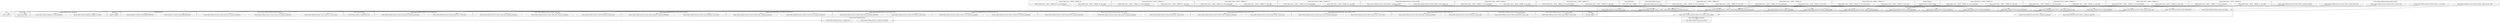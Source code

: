 digraph {
graph [overlap=false]
subgraph cluster_Moose_Meta_Class___ANON___SERIAL_25 {
	label="Moose::Meta::Class::__ANON__::SERIAL::25";
	"Moose::Meta::Class::__ANON__::SERIAL::25::_get_value";
	"Moose::Meta::Class::__ANON__::SERIAL::25::_eval_environment";
}
subgraph cluster_Moose_Meta_Method_Accessor_Native_Hash_set {
	label="Moose::Meta::Method::Accessor::Native::Hash::set";
	"Moose::Meta::Method::Accessor::Native::Hash::set::_minimum_arguments";
	"Moose::Meta::Method::Accessor::Native::Hash::set::_return_value";
	"Moose::Meta::Method::Accessor::Native::Hash::set::_maximum_arguments";
}
subgraph cluster_Moose_Meta_Class___ANON___SERIAL_32 {
	label="Moose::Meta::Class::__ANON__::SERIAL::32";
	"Moose::Meta::Class::__ANON__::SERIAL::32::_get_value";
	"Moose::Meta::Class::__ANON__::SERIAL::32::_eval_environment";
}
subgraph cluster_Moose_Meta_Class___ANON___SERIAL_22 {
	label="Moose::Meta::Class::__ANON__::SERIAL::22";
	"Moose::Meta::Class::__ANON__::SERIAL::22::_eval_environment";
	"Moose::Meta::Class::__ANON__::SERIAL::22::_get_value";
}
subgraph cluster_Moose_Meta_Class___ANON___SERIAL_18 {
	label="Moose::Meta::Class::__ANON__::SERIAL::18";
	"Moose::Meta::Class::__ANON__::SERIAL::18::_get_value";
	"Moose::Meta::Class::__ANON__::SERIAL::18::_eval_environment";
}
subgraph cluster_Moose_Meta_Method {
	label="Moose::Meta::Method";
	"Moose::Meta::Method::_inline_throw_error";
}
subgraph cluster_Moose_Meta_Method_Accessor_Native_Hash_keys {
	label="Moose::Meta::Method::Accessor::Native::Hash::keys";
	"Moose::Meta::Method::Accessor::Native::Hash::keys::_maximum_arguments";
	"Moose::Meta::Method::Accessor::Native::Hash::keys::_return_value";
}
subgraph cluster_Moose_Meta_Method_Accessor_Native {
	label="Moose::Meta::Method::Accessor::Native";
	"Moose::Meta::Method::Accessor::Native::BEGIN@9";
	"Moose::Meta::Method::Accessor::Native::_initialize_body";
	"Moose::Meta::Method::Accessor::Native::root_types";
	"Moose::Meta::Method::Accessor::Native::_maximum_arguments";
	"Moose::Meta::Method::Accessor::Native::__ANON__[Moose/Meta/Method/Accessor/Native.pm:125]";
	"Moose::Meta::Method::Accessor::Native::_new";
	"Moose::Meta::Method::Accessor::Native::__ANON__[Moose/Meta/Method/Accessor/Native.pm:156]";
	"Moose::Meta::Method::Accessor::Native::BEGIN@12";
	"Moose::Meta::Method::Accessor::Native::BEGIN@164";
	"Moose::Meta::Method::Accessor::Native::_slot_access_can_be_inlined";
	"Moose::Meta::Method::Accessor::Native::_inline_check_argument_count";
	"Moose::Meta::Method::Accessor::Native::_inline_return_value";
	"Moose::Meta::Method::Accessor::Native::BEGIN@15";
	"Moose::Meta::Method::Accessor::Native::_inline_curried_arguments";
	"Moose::Meta::Method::Accessor::Native::BEGIN@10";
	"Moose::Meta::Method::Accessor::Native::BEGIN@13";
	"Moose::Meta::Method::Accessor::Native::_minimum_arguments";
	"Moose::Meta::Method::Accessor::Native::BEGIN@2";
}
subgraph cluster_Moose_Meta_Class___ANON___SERIAL_9 {
	label="Moose::Meta::Class::__ANON__::SERIAL::9";
	"Moose::Meta::Class::__ANON__::SERIAL::9::_get_value";
	"Moose::Meta::Class::__ANON__::SERIAL::9::_eval_environment";
}
subgraph cluster_Moose_Meta_Class___ANON___SERIAL_20 {
	label="Moose::Meta::Class::__ANON__::SERIAL::20";
	"Moose::Meta::Class::__ANON__::SERIAL::20::_get_value";
	"Moose::Meta::Class::__ANON__::SERIAL::20::_eval_environment";
}
subgraph cluster_Moose_Meta_Method_Accessor_Native_Array_get {
	label="Moose::Meta::Method::Accessor::Native::Array::get";
	"Moose::Meta::Method::Accessor::Native::Array::get::_maximum_arguments";
	"Moose::Meta::Method::Accessor::Native::Array::get::_return_value";
	"Moose::Meta::Method::Accessor::Native::Array::get::_minimum_arguments";
}
subgraph cluster_Class_MOP_Class_ {
	label="Class::MOP::Class:";
	"Class::MOP::Class:::around";
}
subgraph cluster_Moose_Meta_Method_Accessor {
	label="Moose::Meta::Method::Accessor";
	"Moose::Meta::Method::Accessor::_compile_code";
	"Moose::Meta::Method::Accessor::_instance_is_inlinable";
}
subgraph cluster_Moose_Meta_Method_Accessor_Native_Array_elements {
	label="Moose::Meta::Method::Accessor::Native::Array::elements";
	"Moose::Meta::Method::Accessor::Native::Array::elements::_maximum_arguments";
	"Moose::Meta::Method::Accessor::Native::Array::elements::_return_value";
}
subgraph cluster_warnings {
	label="warnings";
	"warnings::import";
}
subgraph cluster_Class_MOP_Method_Accessor {
	label="Class::MOP::Method::Accessor";
	"Class::MOP::Method::Accessor::new";
}
subgraph cluster_Moose_Meta_Class___ANON___SERIAL_26 {
	label="Moose::Meta::Class::__ANON__::SERIAL::26";
	"Moose::Meta::Class::__ANON__::SERIAL::26::_get_value";
	"Moose::Meta::Class::__ANON__::SERIAL::26::_eval_environment";
}
subgraph cluster_Moose_Meta_Method_Accessor_Native_Counter_dec {
	label="Moose::Meta::Method::Accessor::Native::Counter::dec";
	"Moose::Meta::Method::Accessor::Native::Counter::dec::_maximum_arguments";
	"Moose::Meta::Method::Accessor::Native::Counter::dec::_minimum_arguments";
}
subgraph cluster_Moose_Role {
	label="Moose::Role";
	"Moose::Role::super";
}
subgraph cluster_Moose_Meta_Method_Accessor_Native_Array_push {
	label="Moose::Meta::Method::Accessor::Native::Array::push";
	"Moose::Meta::Method::Accessor::Native::Array::push::_return_value";
}
subgraph cluster_Moose_Meta_Class___ANON___SERIAL_19 {
	label="Moose::Meta::Class::__ANON__::SERIAL::19";
	"Moose::Meta::Class::__ANON__::SERIAL::19::_eval_environment";
	"Moose::Meta::Class::__ANON__::SERIAL::19::_get_value";
}
subgraph cluster_Moose_Meta_Method_Accessor_Native_Array_clear {
	label="Moose::Meta::Method::Accessor::Native::Array::clear";
	"Moose::Meta::Method::Accessor::Native::Array::clear::_return_value";
	"Moose::Meta::Method::Accessor::Native::Array::clear::_maximum_arguments";
}
subgraph cluster_Moose_Meta_Class___ANON___SERIAL_10 {
	label="Moose::Meta::Class::__ANON__::SERIAL::10";
	"Moose::Meta::Class::__ANON__::SERIAL::10::_eval_environment";
	"Moose::Meta::Class::__ANON__::SERIAL::10::_get_value";
}
subgraph cluster_Moose_Meta_Method_Accessor_Native_Reader {
	label="Moose::Meta::Method::Accessor::Native::Reader";
	"Moose::Meta::Method::Accessor::Native::Reader::_generate_method";
	"Moose::Meta::Method::Accessor::Native::Reader::_inline_reader_core";
}
subgraph cluster_Moose_Meta_Method_Accessor_Native_Hash_delete {
	label="Moose::Meta::Method::Accessor::Native::Hash::delete";
	"Moose::Meta::Method::Accessor::Native::Hash::delete::_return_value";
}
subgraph cluster_Class_MOP_Method_Generated {
	label="Class::MOP::Method::Generated";
	"Class::MOP::Method::Generated::is_inline";
}
subgraph cluster_Module_Runtime {
	label="Module::Runtime";
	"Module::Runtime::require_module";
}
subgraph cluster_Exporter {
	label="Exporter";
	"Exporter::import";
}
subgraph cluster_Moose_Meta_Class___ANON___SERIAL_24 {
	label="Moose::Meta::Class::__ANON__::SERIAL::24";
	"Moose::Meta::Class::__ANON__::SERIAL::24::_get_value";
	"Moose::Meta::Class::__ANON__::SERIAL::24::_eval_environment";
}
subgraph cluster_Moose_Meta_Method_Accessor_Native_Counter_inc {
	label="Moose::Meta::Method::Accessor::Native::Counter::inc";
	"Moose::Meta::Method::Accessor::Native::Counter::inc::_minimum_arguments";
	"Moose::Meta::Method::Accessor::Native::Counter::inc::_maximum_arguments";
}
subgraph cluster_Moose_Meta_Class___ANON___SERIAL_12 {
	label="Moose::Meta::Class::__ANON__::SERIAL::12";
	"Moose::Meta::Class::__ANON__::SERIAL::12::_get_value";
	"Moose::Meta::Class::__ANON__::SERIAL::12::_eval_environment";
}
subgraph cluster_Moose_Meta_Class___ANON___SERIAL_21 {
	label="Moose::Meta::Class::__ANON__::SERIAL::21";
	"Moose::Meta::Class::__ANON__::SERIAL::21::_get_value";
	"Moose::Meta::Class::__ANON__::SERIAL::21::_eval_environment";
}
subgraph cluster_Moose_Meta_Class___ANON___SERIAL_11 {
	label="Moose::Meta::Class::__ANON__::SERIAL::11";
	"Moose::Meta::Class::__ANON__::SERIAL::11::_get_value";
	"Moose::Meta::Class::__ANON__::SERIAL::11::_eval_environment";
}
subgraph cluster_Moose_Meta_Method_Accessor_Native_Writer {
	label="Moose::Meta::Method::Accessor::Native::Writer";
	"Moose::Meta::Method::Accessor::Native::Writer::_inline_writer_core";
	"Moose::Meta::Method::Accessor::Native::Writer::_inline_set_new_value";
	"Moose::Meta::Method::Accessor::Native::Writer::_return_value";
	"Moose::Meta::Method::Accessor::Native::Writer::_generate_method";
	"Moose::Meta::Method::Accessor::Native::Writer::_is_root_type";
}
subgraph cluster_Moose_Meta_Method_Accessor_Native_Hash_exists {
	label="Moose::Meta::Method::Accessor::Native::Hash::exists";
	"Moose::Meta::Method::Accessor::Native::Hash::exists::_return_value";
	"Moose::Meta::Method::Accessor::Native::Hash::exists::_minimum_arguments";
	"Moose::Meta::Method::Accessor::Native::Hash::exists::_maximum_arguments";
}
subgraph cluster_Moose_Exporter {
	label="Moose::Exporter";
	"Moose::Exporter::__ANON__[Moose/Exporter.pm:492]";
	"Moose::Exporter::__ANON__[Moose/Exporter.pm:678]";
}
subgraph cluster_Moose_Meta_Method_Accessor_Native_Hash_values {
	label="Moose::Meta::Method::Accessor::Native::Hash::values";
	"Moose::Meta::Method::Accessor::Native::Hash::values::_return_value";
	"Moose::Meta::Method::Accessor::Native::Hash::values::_maximum_arguments";
}
subgraph cluster_Moose_Meta_Method_Accessor_Native_Array_count {
	label="Moose::Meta::Method::Accessor::Native::Array::count";
	"Moose::Meta::Method::Accessor::Native::Array::count::_maximum_arguments";
	"Moose::Meta::Method::Accessor::Native::Array::count::_return_value";
}
subgraph cluster_strict {
	label="strict";
	"strict::import";
}
subgraph cluster_Moose_Meta_Method_Accessor_Native_Hash_get {
	label="Moose::Meta::Method::Accessor::Native::Hash::get";
	"Moose::Meta::Method::Accessor::Native::Hash::get::_return_value";
	"Moose::Meta::Method::Accessor::Native::Hash::get::_minimum_arguments";
}
subgraph cluster_Moose_Meta_Method_Delegation {
	label="Moose::Meta::Method::Delegation";
	"Moose::Meta::Method::Delegation::delegate_to_method";
	"Moose::Meta::Method::Delegation::curried_arguments";
}
"Module::Runtime::require_module" -> "Moose::Meta::Method::Accessor::Native::BEGIN@164";
"Module::Runtime::require_module" -> "Moose::Meta::Method::Accessor::Native::BEGIN@2";
"Moose::Meta::Method::Accessor::Native::_inline_return_value" -> "Moose::Meta::Method::Accessor::Native::Array::elements::_return_value";
"Moose::Meta::Method::Accessor::Native::Writer::_inline_set_new_value" -> "Moose::Meta::Method::Accessor::Native::_slot_access_can_be_inlined";
"Moose::Meta::Method::Accessor::Native::__ANON__[Moose/Meta/Method/Accessor/Native.pm:156]" -> "Moose::Meta::Method::Accessor::Native::_slot_access_can_be_inlined";
"Moose::Meta::Method::Accessor::Native::__ANON__[Moose/Meta/Method/Accessor/Native.pm:125]" -> "Moose::Meta::Method::Accessor::Native::_slot_access_can_be_inlined";
"Moose::Meta::Method::Accessor::Native::_inline_return_value" -> "Moose::Meta::Method::Accessor::Native::Hash::delete::_return_value";
"Moose::Meta::Method::Accessor::Native::_slot_access_can_be_inlined" -> "Moose::Meta::Method::Accessor::_instance_is_inlinable";
"Moose::Meta::Method::Accessor::Native::_inline_return_value" -> "Moose::Meta::Method::Accessor::Native::Array::clear::_return_value";
"Class::MOP::Method::Accessor::new" -> "Moose::Meta::Method::Accessor::Native::_initialize_body";
"Moose::Meta::Method::Accessor::Native::_inline_return_value" -> "Moose::Meta::Method::Accessor::Native::Hash::keys::_return_value";
"Moose::Meta::Method::Accessor::Native::_inline_check_argument_count" -> "Moose::Meta::Method::Accessor::Native::Hash::keys::_maximum_arguments";
"Module::Runtime::require_module" -> "Moose::Meta::Method::Accessor::Native::BEGIN@9";
"Moose::Meta::Method::Accessor::Native::_inline_check_argument_count" -> "Moose::Meta::Method::Accessor::Native::_maximum_arguments";
"Moose::Meta::Method::Accessor::Native::_inline_check_argument_count" -> "Moose::Meta::Method::Accessor::Native::Array::clear::_maximum_arguments";
"Moose::Meta::Method::Accessor::Native::_initialize_body" -> "Moose::Meta::Method::Accessor::_compile_code";
"Moose::Meta::Method::Accessor::Native::_inline_check_argument_count" -> "Moose::Meta::Method::Accessor::Native::Counter::inc::_minimum_arguments";
"Moose::Meta::Method::Accessor::Native::_slot_access_can_be_inlined" -> "Class::MOP::Method::Generated::is_inline";
"Moose::Meta::Method::Accessor::Native::_inline_check_argument_count" -> "Moose::Meta::Method::Accessor::Native::Hash::exists::_maximum_arguments";
"Module::Runtime::require_module" -> "Moose::Meta::Method::Accessor::Native::BEGIN@12";
"Moose::Meta::Method::Accessor::Native::Writer::_inline_writer_core" -> "Moose::Meta::Method::Accessor::Native::_inline_return_value";
"Moose::Meta::Method::Accessor::Native::Reader::_inline_reader_core" -> "Moose::Meta::Method::Accessor::Native::_inline_return_value";
"Moose::Meta::Method::Accessor::Native::_inline_return_value" -> "Moose::Meta::Method::Accessor::Native::Array::push::_return_value";
"Moose::Meta::Method::Accessor::Native::BEGIN@9" -> "strict::import";
"Moose::Meta::Method::Accessor::Native::_inline_check_argument_count" -> "Moose::Meta::Method::Accessor::Native::_minimum_arguments";
"Moose::Meta::Method::Accessor::Native::_initialize_body" -> "Moose::Meta::Method::Accessor::Native::Writer::_generate_method";
"Moose::Meta::Method::Accessor::Native::Writer::_inline_writer_core" -> "Moose::Meta::Method::Accessor::Native::_inline_check_argument_count";
"Moose::Meta::Method::Accessor::Native::Reader::_inline_reader_core" -> "Moose::Meta::Method::Accessor::Native::_inline_check_argument_count";
"Class::MOP::Class:::around" -> "Moose::Meta::Method::Accessor::Native::_inline_check_argument_count";
"Moose::Meta::Method::Accessor::Native::_inline_check_argument_count" -> "Moose::Meta::Method::Accessor::Native::Hash::set::_maximum_arguments";
"Moose::Meta::Method::Accessor::Native::_inline_check_argument_count" -> "Moose::Meta::Method::Accessor::Native::Array::get::_minimum_arguments";
"Moose::Meta::Method::Accessor::Native::BEGIN@164" -> "Moose::Exporter::__ANON__[Moose/Exporter.pm:678]";
"Moose::Meta::Method::Accessor::Native::BEGIN@15" -> "Moose::Exporter::__ANON__[Moose/Exporter.pm:492]";
"Moose::Meta::Method::Accessor::Native::_inline_check_argument_count" -> "Moose::Meta::Method::_inline_throw_error";
"Class::MOP::Method::Accessor::new" -> "Moose::Meta::Method::Accessor::Native::_new";
"Moose::Meta::Method::Accessor::Native::BEGIN@12" -> "Exporter::import";
"Moose::Meta::Method::Accessor::Native::BEGIN@13" -> "Exporter::import";
"Moose::Meta::Method::Accessor::Native::_inline_check_argument_count" -> "Moose::Meta::Method::Accessor::Native::Array::elements::_maximum_arguments";
"Module::Runtime::require_module" -> "Moose::Meta::Method::Accessor::Native::BEGIN@15";
"Moose::Meta::Method::Accessor::Native::BEGIN@10" -> "warnings::import";
"Moose::Meta::Method::Accessor::Native::Writer::_is_root_type" -> "Moose::Meta::Method::Accessor::Native::root_types";
"Moose::Meta::Method::Accessor::Native::_inline_return_value" -> "Moose::Meta::Method::Accessor::Native::Hash::set::_return_value";
"Moose::Meta::Method::Accessor::Native::_inline_return_value" -> "Moose::Meta::Method::Accessor::Native::Array::get::_return_value";
"Moose::Meta::Method::Accessor::Native::__ANON__[Moose/Meta/Method/Accessor/Native.pm:156]" -> "Moose::Meta::Method::Delegation::curried_arguments";
"Moose::Meta::Method::Accessor::Native::_inline_curried_arguments" -> "Moose::Meta::Method::Delegation::curried_arguments";
"Moose::Meta::Class::__ANON__::SERIAL::19::_eval_environment" -> "Moose::Meta::Method::Accessor::Native::__ANON__[Moose/Meta/Method/Accessor/Native.pm:156]";
"Moose::Meta::Class::__ANON__::SERIAL::12::_eval_environment" -> "Moose::Meta::Method::Accessor::Native::__ANON__[Moose/Meta/Method/Accessor/Native.pm:156]";
"Moose::Meta::Class::__ANON__::SERIAL::21::_eval_environment" -> "Moose::Meta::Method::Accessor::Native::__ANON__[Moose/Meta/Method/Accessor/Native.pm:156]";
"Moose::Meta::Class::__ANON__::SERIAL::10::_eval_environment" -> "Moose::Meta::Method::Accessor::Native::__ANON__[Moose/Meta/Method/Accessor/Native.pm:156]";
"Moose::Meta::Class::__ANON__::SERIAL::22::_eval_environment" -> "Moose::Meta::Method::Accessor::Native::__ANON__[Moose/Meta/Method/Accessor/Native.pm:156]";
"Moose::Meta::Class::__ANON__::SERIAL::20::_eval_environment" -> "Moose::Meta::Method::Accessor::Native::__ANON__[Moose/Meta/Method/Accessor/Native.pm:156]";
"Moose::Meta::Class::__ANON__::SERIAL::18::_eval_environment" -> "Moose::Meta::Method::Accessor::Native::__ANON__[Moose/Meta/Method/Accessor/Native.pm:156]";
"Moose::Meta::Class::__ANON__::SERIAL::24::_eval_environment" -> "Moose::Meta::Method::Accessor::Native::__ANON__[Moose/Meta/Method/Accessor/Native.pm:156]";
"Moose::Meta::Class::__ANON__::SERIAL::25::_eval_environment" -> "Moose::Meta::Method::Accessor::Native::__ANON__[Moose/Meta/Method/Accessor/Native.pm:156]";
"Moose::Meta::Class::__ANON__::SERIAL::9::_eval_environment" -> "Moose::Meta::Method::Accessor::Native::__ANON__[Moose/Meta/Method/Accessor/Native.pm:156]";
"Moose::Meta::Class::__ANON__::SERIAL::32::_eval_environment" -> "Moose::Meta::Method::Accessor::Native::__ANON__[Moose/Meta/Method/Accessor/Native.pm:156]";
"Moose::Meta::Class::__ANON__::SERIAL::26::_eval_environment" -> "Moose::Meta::Method::Accessor::Native::__ANON__[Moose/Meta/Method/Accessor/Native.pm:156]";
"Moose::Meta::Class::__ANON__::SERIAL::11::_eval_environment" -> "Moose::Meta::Method::Accessor::Native::__ANON__[Moose/Meta/Method/Accessor/Native.pm:156]";
"Moose::Meta::Method::Accessor::Native::Reader::_generate_method" -> "Moose::Meta::Method::Accessor::Native::_inline_curried_arguments";
"Moose::Meta::Method::Accessor::Native::Writer::_generate_method" -> "Moose::Meta::Method::Accessor::Native::_inline_curried_arguments";
"Moose::Meta::Method::Accessor::Native::_initialize_body" -> "Moose::Meta::Method::Accessor::Native::Reader::_generate_method";
"Module::Runtime::require_module" -> "Moose::Meta::Method::Accessor::Native::BEGIN@10";
"Moose::Meta::Method::Accessor::Native::_inline_check_argument_count" -> "Moose::Meta::Method::Accessor::Native::Counter::dec::_minimum_arguments";
"Moose::Meta::Method::Accessor::Native::_inline_check_argument_count" -> "Moose::Meta::Method::Accessor::Native::Hash::get::_minimum_arguments";
"Moose::Meta::Method::Accessor::Native::_inline_check_argument_count" -> "Moose::Meta::Method::Delegation::delegate_to_method";
"Moose::Meta::Method::Accessor::Native::__ANON__[Moose/Meta/Method/Accessor/Native.pm:156]" -> "Moose::Role::super";
"Moose::Meta::Method::Accessor::Native::__ANON__[Moose/Meta/Method/Accessor/Native.pm:125]" -> "Moose::Role::super";
"Moose::Meta::Method::Accessor::Native::_inline_return_value" -> "Moose::Meta::Method::Accessor::Native::Array::count::_return_value";
"Moose::Meta::Class::__ANON__::SERIAL::12::_get_value" -> "Moose::Meta::Method::Accessor::Native::__ANON__[Moose/Meta/Method/Accessor/Native.pm:125]";
"Moose::Meta::Class::__ANON__::SERIAL::32::_get_value" -> "Moose::Meta::Method::Accessor::Native::__ANON__[Moose/Meta/Method/Accessor/Native.pm:125]";
"Moose::Meta::Class::__ANON__::SERIAL::20::_get_value" -> "Moose::Meta::Method::Accessor::Native::__ANON__[Moose/Meta/Method/Accessor/Native.pm:125]";
"Moose::Meta::Class::__ANON__::SERIAL::21::_get_value" -> "Moose::Meta::Method::Accessor::Native::__ANON__[Moose/Meta/Method/Accessor/Native.pm:125]";
"Moose::Meta::Class::__ANON__::SERIAL::26::_get_value" -> "Moose::Meta::Method::Accessor::Native::__ANON__[Moose/Meta/Method/Accessor/Native.pm:125]";
"Moose::Meta::Class::__ANON__::SERIAL::10::_get_value" -> "Moose::Meta::Method::Accessor::Native::__ANON__[Moose/Meta/Method/Accessor/Native.pm:125]";
"Moose::Meta::Class::__ANON__::SERIAL::25::_get_value" -> "Moose::Meta::Method::Accessor::Native::__ANON__[Moose/Meta/Method/Accessor/Native.pm:125]";
"Moose::Meta::Class::__ANON__::SERIAL::9::_get_value" -> "Moose::Meta::Method::Accessor::Native::__ANON__[Moose/Meta/Method/Accessor/Native.pm:125]";
"Moose::Meta::Class::__ANON__::SERIAL::24::_get_value" -> "Moose::Meta::Method::Accessor::Native::__ANON__[Moose/Meta/Method/Accessor/Native.pm:125]";
"Moose::Meta::Class::__ANON__::SERIAL::22::_get_value" -> "Moose::Meta::Method::Accessor::Native::__ANON__[Moose/Meta/Method/Accessor/Native.pm:125]";
"Moose::Meta::Class::__ANON__::SERIAL::11::_get_value" -> "Moose::Meta::Method::Accessor::Native::__ANON__[Moose/Meta/Method/Accessor/Native.pm:125]";
"Moose::Meta::Class::__ANON__::SERIAL::18::_get_value" -> "Moose::Meta::Method::Accessor::Native::__ANON__[Moose/Meta/Method/Accessor/Native.pm:125]";
"Moose::Meta::Class::__ANON__::SERIAL::19::_get_value" -> "Moose::Meta::Method::Accessor::Native::__ANON__[Moose/Meta/Method/Accessor/Native.pm:125]";
"Moose::Meta::Method::Accessor::Native::_inline_check_argument_count" -> "Moose::Meta::Method::Accessor::Native::Hash::exists::_minimum_arguments";
"Moose::Meta::Method::Accessor::Native::_inline_check_argument_count" -> "Moose::Meta::Method::Accessor::Native::Hash::set::_minimum_arguments";
"Moose::Meta::Method::Accessor::Native::_inline_return_value" -> "Moose::Meta::Method::Accessor::Native::Hash::get::_return_value";
"Moose::Meta::Method::Accessor::Native::_inline_check_argument_count" -> "Moose::Meta::Method::Accessor::Native::Counter::inc::_maximum_arguments";
"Moose::Meta::Method::Accessor::Native::_inline_return_value" -> "Moose::Meta::Method::Accessor::Native::Writer::_return_value";
"Moose::Meta::Method::Accessor::Native::_inline_check_argument_count" -> "Moose::Meta::Method::Accessor::Native::Array::get::_maximum_arguments";
"Moose::Meta::Method::Accessor::Native::_inline_return_value" -> "Moose::Meta::Method::Accessor::Native::Hash::exists::_return_value";
"Moose::Meta::Method::Accessor::Native::_inline_check_argument_count" -> "Moose::Meta::Method::Accessor::Native::Array::count::_maximum_arguments";
"Module::Runtime::require_module" -> "Moose::Meta::Method::Accessor::Native::BEGIN@13";
"Moose::Meta::Method::Accessor::Native::_inline_check_argument_count" -> "Moose::Meta::Method::Accessor::Native::Counter::dec::_maximum_arguments";
"Moose::Meta::Method::Accessor::Native::_inline_return_value" -> "Moose::Meta::Method::Accessor::Native::Hash::values::_return_value";
"Moose::Meta::Method::Accessor::Native::_inline_check_argument_count" -> "Moose::Meta::Method::Accessor::Native::Hash::values::_maximum_arguments";
}
